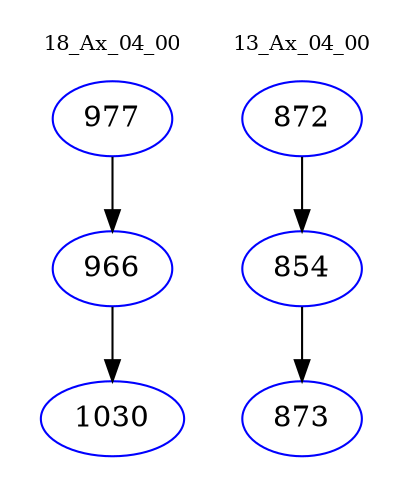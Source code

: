 digraph{
subgraph cluster_0 {
color = white
label = "18_Ax_04_00";
fontsize=10;
T0_977 [label="977", color="blue"]
T0_977 -> T0_966 [color="black"]
T0_966 [label="966", color="blue"]
T0_966 -> T0_1030 [color="black"]
T0_1030 [label="1030", color="blue"]
}
subgraph cluster_1 {
color = white
label = "13_Ax_04_00";
fontsize=10;
T1_872 [label="872", color="blue"]
T1_872 -> T1_854 [color="black"]
T1_854 [label="854", color="blue"]
T1_854 -> T1_873 [color="black"]
T1_873 [label="873", color="blue"]
}
}
